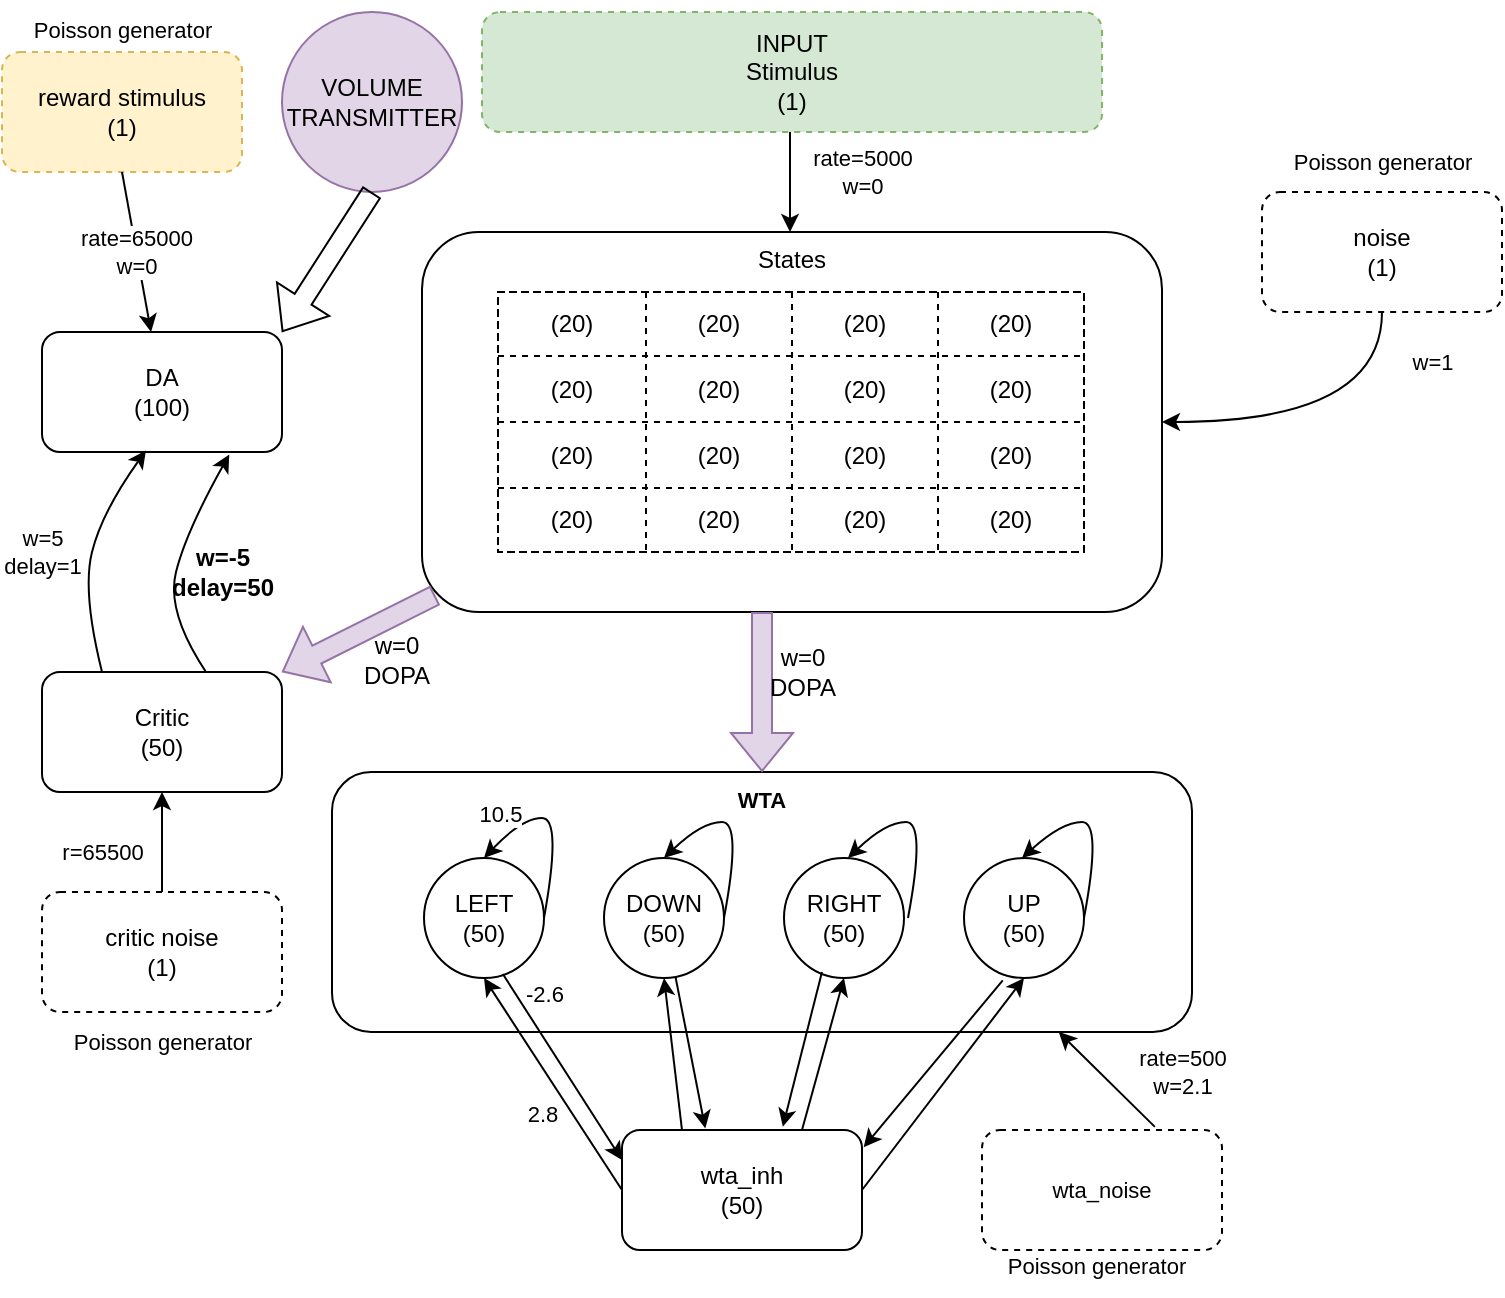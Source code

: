 <mxfile version="20.0.4" type="device"><diagram id="TqJKKpAt_f0XUR_mfn19" name="Page-1"><mxGraphModel dx="1038" dy="578" grid="1" gridSize="10" guides="1" tooltips="1" connect="1" arrows="1" fold="1" page="1" pageScale="1" pageWidth="827" pageHeight="1169" math="0" shadow="0"><root><mxCell id="0"/><mxCell id="1" parent="0"/><mxCell id="GTqaI5zs6q6qDNkmL9B8-1" value="States&lt;br&gt;" style="rounded=1;whiteSpace=wrap;html=1;verticalAlign=top;" vertex="1" parent="1"><mxGeometry x="220" y="140" width="370" height="190" as="geometry"/></mxCell><mxCell id="GTqaI5zs6q6qDNkmL9B8-18" value="" style="shape=table;html=1;whiteSpace=wrap;startSize=0;container=1;collapsible=0;childLayout=tableLayout;swimlaneLine=1;dashed=1;" vertex="1" parent="1"><mxGeometry x="258" y="170" width="293" height="130" as="geometry"/></mxCell><mxCell id="GTqaI5zs6q6qDNkmL9B8-19" value="" style="shape=tableRow;horizontal=0;startSize=0;swimlaneHead=0;swimlaneBody=0;top=0;left=0;bottom=0;right=0;collapsible=0;dropTarget=0;fillColor=none;points=[[0,0.5],[1,0.5]];portConstraint=eastwest;" vertex="1" parent="GTqaI5zs6q6qDNkmL9B8-18"><mxGeometry width="293" height="32" as="geometry"/></mxCell><mxCell id="GTqaI5zs6q6qDNkmL9B8-20" value="(20)" style="shape=partialRectangle;html=1;whiteSpace=wrap;connectable=0;fillColor=none;top=0;left=0;bottom=0;right=0;overflow=hidden;" vertex="1" parent="GTqaI5zs6q6qDNkmL9B8-19"><mxGeometry width="74" height="32" as="geometry"><mxRectangle width="74" height="32" as="alternateBounds"/></mxGeometry></mxCell><mxCell id="GTqaI5zs6q6qDNkmL9B8-21" value="(20)" style="shape=partialRectangle;html=1;whiteSpace=wrap;connectable=0;fillColor=none;top=0;left=0;bottom=0;right=0;overflow=hidden;" vertex="1" parent="GTqaI5zs6q6qDNkmL9B8-19"><mxGeometry x="74" width="73" height="32" as="geometry"><mxRectangle width="73" height="32" as="alternateBounds"/></mxGeometry></mxCell><mxCell id="GTqaI5zs6q6qDNkmL9B8-22" value="(20)" style="shape=partialRectangle;html=1;whiteSpace=wrap;connectable=0;fillColor=none;top=0;left=0;bottom=0;right=0;overflow=hidden;" vertex="1" parent="GTqaI5zs6q6qDNkmL9B8-19"><mxGeometry x="147" width="73" height="32" as="geometry"><mxRectangle width="73" height="32" as="alternateBounds"/></mxGeometry></mxCell><mxCell id="GTqaI5zs6q6qDNkmL9B8-44" value="(20)" style="shape=partialRectangle;html=1;whiteSpace=wrap;connectable=0;fillColor=none;top=0;left=0;bottom=0;right=0;overflow=hidden;" vertex="1" parent="GTqaI5zs6q6qDNkmL9B8-19"><mxGeometry x="220" width="73" height="32" as="geometry"><mxRectangle width="73" height="32" as="alternateBounds"/></mxGeometry></mxCell><mxCell id="GTqaI5zs6q6qDNkmL9B8-23" value="" style="shape=tableRow;horizontal=0;startSize=0;swimlaneHead=0;swimlaneBody=0;top=0;left=0;bottom=0;right=0;collapsible=0;dropTarget=0;fillColor=none;points=[[0,0.5],[1,0.5]];portConstraint=eastwest;" vertex="1" parent="GTqaI5zs6q6qDNkmL9B8-18"><mxGeometry y="32" width="293" height="33" as="geometry"/></mxCell><mxCell id="GTqaI5zs6q6qDNkmL9B8-24" value="(20)" style="shape=partialRectangle;html=1;whiteSpace=wrap;connectable=0;fillColor=none;top=0;left=0;bottom=0;right=0;overflow=hidden;" vertex="1" parent="GTqaI5zs6q6qDNkmL9B8-23"><mxGeometry width="74" height="33" as="geometry"><mxRectangle width="74" height="33" as="alternateBounds"/></mxGeometry></mxCell><mxCell id="GTqaI5zs6q6qDNkmL9B8-25" value="(20)" style="shape=partialRectangle;html=1;whiteSpace=wrap;connectable=0;fillColor=none;top=0;left=0;bottom=0;right=0;overflow=hidden;" vertex="1" parent="GTqaI5zs6q6qDNkmL9B8-23"><mxGeometry x="74" width="73" height="33" as="geometry"><mxRectangle width="73" height="33" as="alternateBounds"/></mxGeometry></mxCell><mxCell id="GTqaI5zs6q6qDNkmL9B8-26" value="(20)" style="shape=partialRectangle;html=1;whiteSpace=wrap;connectable=0;fillColor=none;top=0;left=0;bottom=0;right=0;overflow=hidden;" vertex="1" parent="GTqaI5zs6q6qDNkmL9B8-23"><mxGeometry x="147" width="73" height="33" as="geometry"><mxRectangle width="73" height="33" as="alternateBounds"/></mxGeometry></mxCell><mxCell id="GTqaI5zs6q6qDNkmL9B8-45" value="(20)" style="shape=partialRectangle;html=1;whiteSpace=wrap;connectable=0;fillColor=none;top=0;left=0;bottom=0;right=0;overflow=hidden;" vertex="1" parent="GTqaI5zs6q6qDNkmL9B8-23"><mxGeometry x="220" width="73" height="33" as="geometry"><mxRectangle width="73" height="33" as="alternateBounds"/></mxGeometry></mxCell><mxCell id="GTqaI5zs6q6qDNkmL9B8-27" value="" style="shape=tableRow;horizontal=0;startSize=0;swimlaneHead=0;swimlaneBody=0;top=0;left=0;bottom=0;right=0;collapsible=0;dropTarget=0;fillColor=none;points=[[0,0.5],[1,0.5]];portConstraint=eastwest;" vertex="1" parent="GTqaI5zs6q6qDNkmL9B8-18"><mxGeometry y="65" width="293" height="33" as="geometry"/></mxCell><mxCell id="GTqaI5zs6q6qDNkmL9B8-28" value="(20)" style="shape=partialRectangle;html=1;whiteSpace=wrap;connectable=0;fillColor=none;top=0;left=0;bottom=0;right=0;overflow=hidden;" vertex="1" parent="GTqaI5zs6q6qDNkmL9B8-27"><mxGeometry width="74" height="33" as="geometry"><mxRectangle width="74" height="33" as="alternateBounds"/></mxGeometry></mxCell><mxCell id="GTqaI5zs6q6qDNkmL9B8-29" value="(20)" style="shape=partialRectangle;html=1;whiteSpace=wrap;connectable=0;fillColor=none;top=0;left=0;bottom=0;right=0;overflow=hidden;" vertex="1" parent="GTqaI5zs6q6qDNkmL9B8-27"><mxGeometry x="74" width="73" height="33" as="geometry"><mxRectangle width="73" height="33" as="alternateBounds"/></mxGeometry></mxCell><mxCell id="GTqaI5zs6q6qDNkmL9B8-30" value="(20)" style="shape=partialRectangle;html=1;whiteSpace=wrap;connectable=0;fillColor=none;top=0;left=0;bottom=0;right=0;overflow=hidden;pointerEvents=1;" vertex="1" parent="GTqaI5zs6q6qDNkmL9B8-27"><mxGeometry x="147" width="73" height="33" as="geometry"><mxRectangle width="73" height="33" as="alternateBounds"/></mxGeometry></mxCell><mxCell id="GTqaI5zs6q6qDNkmL9B8-46" value="(20)" style="shape=partialRectangle;html=1;whiteSpace=wrap;connectable=0;fillColor=none;top=0;left=0;bottom=0;right=0;overflow=hidden;pointerEvents=1;" vertex="1" parent="GTqaI5zs6q6qDNkmL9B8-27"><mxGeometry x="220" width="73" height="33" as="geometry"><mxRectangle width="73" height="33" as="alternateBounds"/></mxGeometry></mxCell><mxCell id="GTqaI5zs6q6qDNkmL9B8-47" style="shape=tableRow;horizontal=0;startSize=0;swimlaneHead=0;swimlaneBody=0;top=0;left=0;bottom=0;right=0;collapsible=0;dropTarget=0;fillColor=none;points=[[0,0.5],[1,0.5]];portConstraint=eastwest;" vertex="1" parent="GTqaI5zs6q6qDNkmL9B8-18"><mxGeometry y="98" width="293" height="32" as="geometry"/></mxCell><mxCell id="GTqaI5zs6q6qDNkmL9B8-48" value="(20)" style="shape=partialRectangle;html=1;whiteSpace=wrap;connectable=0;fillColor=none;top=0;left=0;bottom=0;right=0;overflow=hidden;" vertex="1" parent="GTqaI5zs6q6qDNkmL9B8-47"><mxGeometry width="74" height="32" as="geometry"><mxRectangle width="74" height="32" as="alternateBounds"/></mxGeometry></mxCell><mxCell id="GTqaI5zs6q6qDNkmL9B8-49" value="(20)" style="shape=partialRectangle;html=1;whiteSpace=wrap;connectable=0;fillColor=none;top=0;left=0;bottom=0;right=0;overflow=hidden;" vertex="1" parent="GTqaI5zs6q6qDNkmL9B8-47"><mxGeometry x="74" width="73" height="32" as="geometry"><mxRectangle width="73" height="32" as="alternateBounds"/></mxGeometry></mxCell><mxCell id="GTqaI5zs6q6qDNkmL9B8-50" value="(20)" style="shape=partialRectangle;html=1;whiteSpace=wrap;connectable=0;fillColor=none;top=0;left=0;bottom=0;right=0;overflow=hidden;pointerEvents=1;" vertex="1" parent="GTqaI5zs6q6qDNkmL9B8-47"><mxGeometry x="147" width="73" height="32" as="geometry"><mxRectangle width="73" height="32" as="alternateBounds"/></mxGeometry></mxCell><mxCell id="GTqaI5zs6q6qDNkmL9B8-51" value="(20)" style="shape=partialRectangle;html=1;whiteSpace=wrap;connectable=0;fillColor=none;top=0;left=0;bottom=0;right=0;overflow=hidden;pointerEvents=1;" vertex="1" parent="GTqaI5zs6q6qDNkmL9B8-47"><mxGeometry x="220" width="73" height="32" as="geometry"><mxRectangle width="73" height="32" as="alternateBounds"/></mxGeometry></mxCell><mxCell id="GTqaI5zs6q6qDNkmL9B8-52" value="noise&lt;br&gt;(1)" style="rounded=1;whiteSpace=wrap;html=1;dashed=1;" vertex="1" parent="1"><mxGeometry x="640" y="120" width="120" height="60" as="geometry"/></mxCell><mxCell id="GTqaI5zs6q6qDNkmL9B8-56" value="&lt;span style=&quot;color: rgb(0, 0, 0); font-family: Helvetica; font-size: 11px; font-style: normal; font-variant-ligatures: normal; font-variant-caps: normal; font-weight: 400; letter-spacing: normal; orphans: 2; text-align: center; text-indent: 0px; text-transform: none; widows: 2; word-spacing: 0px; -webkit-text-stroke-width: 0px; text-decoration-thickness: initial; text-decoration-style: initial; text-decoration-color: initial; float: none; display: inline !important;&quot;&gt;rate=5000&lt;/span&gt;&lt;br style=&quot;color: rgb(0, 0, 0); font-family: Helvetica; font-size: 11px; font-style: normal; font-variant-ligatures: normal; font-variant-caps: normal; font-weight: 400; letter-spacing: normal; orphans: 2; text-align: center; text-indent: 0px; text-transform: none; widows: 2; word-spacing: 0px; -webkit-text-stroke-width: 0px; text-decoration-thickness: initial; text-decoration-style: initial; text-decoration-color: initial;&quot;&gt;&lt;span style=&quot;color: rgb(0, 0, 0); font-family: Helvetica; font-size: 11px; font-style: normal; font-variant-ligatures: normal; font-variant-caps: normal; font-weight: 400; letter-spacing: normal; orphans: 2; text-align: center; text-indent: 0px; text-transform: none; widows: 2; word-spacing: 0px; -webkit-text-stroke-width: 0px; text-decoration-thickness: initial; text-decoration-style: initial; text-decoration-color: initial; float: none; display: inline !important;&quot;&gt;w=0&lt;/span&gt;" style="rounded=1;orthogonalLoop=1;jettySize=auto;html=1;entryX=0.5;entryY=0;entryDx=0;entryDy=0;labelBackgroundColor=none;" edge="1" parent="1"><mxGeometry x="-0.2" y="36" relative="1" as="geometry"><mxPoint x="404" y="90" as="sourcePoint"/><mxPoint x="404" y="140" as="targetPoint"/><mxPoint as="offset"/></mxGeometry></mxCell><mxCell id="GTqaI5zs6q6qDNkmL9B8-55" value="INPUT&lt;br&gt;Stimulus&lt;br&gt;(1)" style="rounded=1;whiteSpace=wrap;html=1;dashed=1;fillColor=#d5e8d4;strokeColor=#82b366;" vertex="1" parent="1"><mxGeometry x="250" y="30" width="310" height="60" as="geometry"/></mxCell><mxCell id="GTqaI5zs6q6qDNkmL9B8-58" value="reward stimulus&lt;br&gt;(1)" style="rounded=1;whiteSpace=wrap;html=1;dashed=1;fillColor=#fff2cc;strokeColor=#d6b656;" vertex="1" parent="1"><mxGeometry x="10" y="50" width="120" height="60" as="geometry"/></mxCell><mxCell id="GTqaI5zs6q6qDNkmL9B8-59" value="DA&lt;br&gt;(100)" style="rounded=1;whiteSpace=wrap;html=1;" vertex="1" parent="1"><mxGeometry x="30" y="190" width="120" height="60" as="geometry"/></mxCell><mxCell id="GTqaI5zs6q6qDNkmL9B8-60" value="VOLUME&lt;br&gt;TRANSMITTER" style="ellipse;whiteSpace=wrap;html=1;aspect=fixed;fillColor=#e1d5e7;strokeColor=#9673a6;" vertex="1" parent="1"><mxGeometry x="150" y="30" width="90" height="90" as="geometry"/></mxCell><mxCell id="GTqaI5zs6q6qDNkmL9B8-61" value="Critic&lt;br&gt;(50)" style="rounded=1;whiteSpace=wrap;html=1;" vertex="1" parent="1"><mxGeometry x="30" y="360" width="120" height="60" as="geometry"/></mxCell><mxCell id="GTqaI5zs6q6qDNkmL9B8-62" value="critic noise&lt;br&gt;(1)" style="rounded=1;whiteSpace=wrap;html=1;dashed=1;" vertex="1" parent="1"><mxGeometry x="30" y="470" width="120" height="60" as="geometry"/></mxCell><mxCell id="GTqaI5zs6q6qDNkmL9B8-63" value="&lt;font size=&quot;1&quot; style=&quot;&quot;&gt;&lt;b style=&quot;font-size: 11px;&quot;&gt;WTA&lt;/b&gt;&lt;/font&gt;" style="rounded=1;whiteSpace=wrap;html=1;verticalAlign=top;" vertex="1" parent="1"><mxGeometry x="175" y="410" width="430" height="130" as="geometry"/></mxCell><mxCell id="GTqaI5zs6q6qDNkmL9B8-64" value="LEFT&lt;br&gt;(50)" style="ellipse;whiteSpace=wrap;html=1;aspect=fixed;verticalAlign=middle;" vertex="1" parent="1"><mxGeometry x="221" y="453" width="60" height="60" as="geometry"/></mxCell><mxCell id="GTqaI5zs6q6qDNkmL9B8-66" value="DOWN&lt;br&gt;(50)" style="ellipse;whiteSpace=wrap;html=1;aspect=fixed;verticalAlign=middle;" vertex="1" parent="1"><mxGeometry x="311" y="453" width="60" height="60" as="geometry"/></mxCell><mxCell id="GTqaI5zs6q6qDNkmL9B8-67" value="RIGHT&lt;br&gt;(50)" style="ellipse;whiteSpace=wrap;html=1;aspect=fixed;verticalAlign=middle;" vertex="1" parent="1"><mxGeometry x="401" y="453" width="60" height="60" as="geometry"/></mxCell><mxCell id="GTqaI5zs6q6qDNkmL9B8-68" value="UP&lt;br&gt;(50)" style="ellipse;whiteSpace=wrap;html=1;aspect=fixed;verticalAlign=middle;" vertex="1" parent="1"><mxGeometry x="491" y="453" width="60" height="60" as="geometry"/></mxCell><mxCell id="GTqaI5zs6q6qDNkmL9B8-71" value="" style="curved=1;endArrow=classic;html=1;rounded=0;exitX=1;exitY=0.5;exitDx=0;exitDy=0;entryX=0.5;entryY=0;entryDx=0;entryDy=0;" edge="1" parent="1" source="GTqaI5zs6q6qDNkmL9B8-64" target="GTqaI5zs6q6qDNkmL9B8-64"><mxGeometry width="50" height="50" relative="1" as="geometry"><mxPoint x="256" y="442" as="sourcePoint"/><mxPoint x="306" y="392" as="targetPoint"/><Array as="points"><mxPoint x="290" y="433"/><mxPoint x="270" y="433"/></Array></mxGeometry></mxCell><mxCell id="GTqaI5zs6q6qDNkmL9B8-72" value="10.5" style="edgeLabel;html=1;align=center;verticalAlign=middle;resizable=0;points=[];" vertex="1" connectable="0" parent="GTqaI5zs6q6qDNkmL9B8-71"><mxGeometry x="-0.171" y="2" relative="1" as="geometry"><mxPoint x="-28" y="-12" as="offset"/></mxGeometry></mxCell><mxCell id="GTqaI5zs6q6qDNkmL9B8-75" value="" style="curved=1;endArrow=classic;html=1;rounded=0;entryX=0.5;entryY=0;entryDx=0;entryDy=0;exitX=1;exitY=0.5;exitDx=0;exitDy=0;" edge="1" parent="1" source="GTqaI5zs6q6qDNkmL9B8-66" target="GTqaI5zs6q6qDNkmL9B8-66"><mxGeometry width="50" height="50" relative="1" as="geometry"><mxPoint x="371" y="485" as="sourcePoint"/><mxPoint x="341" y="455" as="targetPoint"/><Array as="points"><mxPoint x="380" y="435"/><mxPoint x="360" y="435"/></Array></mxGeometry></mxCell><mxCell id="GTqaI5zs6q6qDNkmL9B8-77" value="" style="curved=1;endArrow=classic;html=1;rounded=0;" edge="1" parent="1"><mxGeometry width="50" height="50" relative="1" as="geometry"><mxPoint x="463" y="483" as="sourcePoint"/><mxPoint x="433" y="453" as="targetPoint"/><Array as="points"><mxPoint x="472" y="435"/><mxPoint x="452" y="435"/></Array></mxGeometry></mxCell><mxCell id="GTqaI5zs6q6qDNkmL9B8-79" value="" style="curved=1;endArrow=classic;html=1;rounded=0;exitX=1;exitY=0.5;exitDx=0;exitDy=0;" edge="1" parent="1" source="GTqaI5zs6q6qDNkmL9B8-68"><mxGeometry width="50" height="50" relative="1" as="geometry"><mxPoint x="551" y="485" as="sourcePoint"/><mxPoint x="520" y="453" as="targetPoint"/><Array as="points"><mxPoint x="560" y="435"/><mxPoint x="540" y="435"/></Array></mxGeometry></mxCell><mxCell id="GTqaI5zs6q6qDNkmL9B8-81" value="wta_inh&lt;br&gt;(50)" style="rounded=1;whiteSpace=wrap;html=1;" vertex="1" parent="1"><mxGeometry x="320" y="589" width="120" height="60" as="geometry"/></mxCell><mxCell id="GTqaI5zs6q6qDNkmL9B8-84" value="2.8" style="endArrow=classic;html=1;rounded=0;exitX=0;exitY=0.5;exitDx=0;exitDy=0;entryX=0.5;entryY=1;entryDx=0;entryDy=0;labelBackgroundColor=none;" edge="1" parent="1" source="GTqaI5zs6q6qDNkmL9B8-81" target="GTqaI5zs6q6qDNkmL9B8-64"><mxGeometry x="-0.138" y="12" width="50" height="50" relative="1" as="geometry"><mxPoint x="390" y="430" as="sourcePoint"/><mxPoint x="440" y="380" as="targetPoint"/><mxPoint y="1" as="offset"/></mxGeometry></mxCell><mxCell id="GTqaI5zs6q6qDNkmL9B8-85" value="" style="endArrow=classic;html=1;rounded=0;exitX=0.25;exitY=0;exitDx=0;exitDy=0;entryX=0.5;entryY=1;entryDx=0;entryDy=0;" edge="1" parent="1" source="GTqaI5zs6q6qDNkmL9B8-81" target="GTqaI5zs6q6qDNkmL9B8-66"><mxGeometry width="50" height="50" relative="1" as="geometry"><mxPoint x="330" y="600" as="sourcePoint"/><mxPoint x="261" y="510" as="targetPoint"/></mxGeometry></mxCell><mxCell id="GTqaI5zs6q6qDNkmL9B8-86" value="" style="endArrow=classic;html=1;rounded=0;exitX=0.75;exitY=0;exitDx=0;exitDy=0;entryX=0.5;entryY=1;entryDx=0;entryDy=0;" edge="1" parent="1" source="GTqaI5zs6q6qDNkmL9B8-81" target="GTqaI5zs6q6qDNkmL9B8-67"><mxGeometry width="50" height="50" relative="1" as="geometry"><mxPoint x="360" y="570" as="sourcePoint"/><mxPoint x="351" y="510" as="targetPoint"/></mxGeometry></mxCell><mxCell id="GTqaI5zs6q6qDNkmL9B8-87" value="" style="endArrow=classic;html=1;rounded=0;exitX=1;exitY=0.5;exitDx=0;exitDy=0;entryX=0.5;entryY=1;entryDx=0;entryDy=0;" edge="1" parent="1" source="GTqaI5zs6q6qDNkmL9B8-81" target="GTqaI5zs6q6qDNkmL9B8-68"><mxGeometry width="50" height="50" relative="1" as="geometry"><mxPoint x="420" y="570" as="sourcePoint"/><mxPoint x="441" y="510" as="targetPoint"/></mxGeometry></mxCell><mxCell id="GTqaI5zs6q6qDNkmL9B8-88" value="" style="endArrow=classic;html=1;rounded=0;entryX=0;entryY=0.25;entryDx=0;entryDy=0;exitX=0.657;exitY=0.967;exitDx=0;exitDy=0;exitPerimeter=0;" edge="1" parent="1" source="GTqaI5zs6q6qDNkmL9B8-64" target="GTqaI5zs6q6qDNkmL9B8-81"><mxGeometry width="50" height="50" relative="1" as="geometry"><mxPoint x="390" y="430" as="sourcePoint"/><mxPoint x="440" y="380" as="targetPoint"/></mxGeometry></mxCell><mxCell id="GTqaI5zs6q6qDNkmL9B8-100" value="-2.6" style="edgeLabel;html=1;align=center;verticalAlign=middle;resizable=0;points=[];fontSize=11;labelBackgroundColor=none;" vertex="1" connectable="0" parent="GTqaI5zs6q6qDNkmL9B8-88"><mxGeometry x="-0.531" y="3" relative="1" as="geometry"><mxPoint x="4" y="-11" as="offset"/></mxGeometry></mxCell><mxCell id="GTqaI5zs6q6qDNkmL9B8-89" value="" style="endArrow=classic;html=1;rounded=0;entryX=0.347;entryY=-0.013;entryDx=0;entryDy=0;entryPerimeter=0;" edge="1" parent="1" source="GTqaI5zs6q6qDNkmL9B8-66" target="GTqaI5zs6q6qDNkmL9B8-81"><mxGeometry width="50" height="50" relative="1" as="geometry"><mxPoint x="270.42" y="508.02" as="sourcePoint"/><mxPoint x="330" y="585" as="targetPoint"/></mxGeometry></mxCell><mxCell id="GTqaI5zs6q6qDNkmL9B8-90" value="" style="endArrow=classic;html=1;rounded=0;entryX=0.67;entryY=-0.027;entryDx=0;entryDy=0;entryPerimeter=0;" edge="1" parent="1" target="GTqaI5zs6q6qDNkmL9B8-81"><mxGeometry width="50" height="50" relative="1" as="geometry"><mxPoint x="420" y="510" as="sourcePoint"/><mxPoint x="371.64" y="569.22" as="targetPoint"/></mxGeometry></mxCell><mxCell id="GTqaI5zs6q6qDNkmL9B8-91" value="" style="endArrow=classic;html=1;rounded=0;exitX=0.323;exitY=1.02;exitDx=0;exitDy=0;exitPerimeter=0;entryX=1.007;entryY=0.143;entryDx=0;entryDy=0;entryPerimeter=0;" edge="1" parent="1" source="GTqaI5zs6q6qDNkmL9B8-68" target="GTqaI5zs6q6qDNkmL9B8-81"><mxGeometry width="50" height="50" relative="1" as="geometry"><mxPoint x="453.18" y="507.6" as="sourcePoint"/><mxPoint x="440" y="580" as="targetPoint"/></mxGeometry></mxCell><mxCell id="GTqaI5zs6q6qDNkmL9B8-92" value="r=65500" style="endArrow=classic;html=1;rounded=0;entryX=0.5;entryY=1;entryDx=0;entryDy=0;exitX=0.5;exitY=0;exitDx=0;exitDy=0;labelBackgroundColor=none;" edge="1" parent="1" source="GTqaI5zs6q6qDNkmL9B8-62" target="GTqaI5zs6q6qDNkmL9B8-61"><mxGeometry x="-0.2" y="30" width="50" height="50" relative="1" as="geometry"><mxPoint x="390" y="470" as="sourcePoint"/><mxPoint x="440" y="420" as="targetPoint"/><mxPoint as="offset"/></mxGeometry></mxCell><mxCell id="GTqaI5zs6q6qDNkmL9B8-93" value="" style="shape=flexArrow;endArrow=classic;html=1;rounded=0;exitX=0.5;exitY=1;exitDx=0;exitDy=0;entryX=1;entryY=0;entryDx=0;entryDy=0;" edge="1" parent="1" source="GTqaI5zs6q6qDNkmL9B8-60" target="GTqaI5zs6q6qDNkmL9B8-59"><mxGeometry width="50" height="50" relative="1" as="geometry"><mxPoint x="390" y="430" as="sourcePoint"/><mxPoint x="440" y="380" as="targetPoint"/></mxGeometry></mxCell><mxCell id="GTqaI5zs6q6qDNkmL9B8-94" value="rate=65000&lt;br&gt;w=0" style="endArrow=classic;html=1;rounded=0;exitX=0.5;exitY=1;exitDx=0;exitDy=0;" edge="1" parent="1" source="GTqaI5zs6q6qDNkmL9B8-58" target="GTqaI5zs6q6qDNkmL9B8-59"><mxGeometry width="50" height="50" relative="1" as="geometry"><mxPoint x="390" y="330" as="sourcePoint"/><mxPoint x="440" y="280" as="targetPoint"/></mxGeometry></mxCell><mxCell id="GTqaI5zs6q6qDNkmL9B8-96" value="w=5&lt;br&gt;delay=1" style="curved=1;endArrow=classic;html=1;rounded=0;exitX=0.25;exitY=0;exitDx=0;exitDy=0;entryX=0.433;entryY=0.987;entryDx=0;entryDy=0;entryPerimeter=0;labelBackgroundColor=none;" edge="1" parent="1" source="GTqaI5zs6q6qDNkmL9B8-61" target="GTqaI5zs6q6qDNkmL9B8-59"><mxGeometry x="-0.072" y="24" width="50" height="50" relative="1" as="geometry"><mxPoint x="60" y="330" as="sourcePoint"/><mxPoint x="110" y="280" as="targetPoint"/><Array as="points"><mxPoint x="50" y="320"/><mxPoint x="60" y="280"/></Array><mxPoint as="offset"/></mxGeometry></mxCell><mxCell id="GTqaI5zs6q6qDNkmL9B8-97" value="w=-5&lt;br style=&quot;font-size: 12px;&quot;&gt;delay=50" style="curved=1;endArrow=classic;html=1;rounded=0;exitX=0.5;exitY=0;exitDx=0;exitDy=0;entryX=0.597;entryY=1.02;entryDx=0;entryDy=0;entryPerimeter=0;fontStyle=1;fontSize=12;labelBackgroundColor=none;" edge="1" parent="1"><mxGeometry x="0.023" y="-22" width="50" height="50" relative="1" as="geometry"><mxPoint x="112" y="360" as="sourcePoint"/><mxPoint x="123.64" y="251.2" as="targetPoint"/><Array as="points"><mxPoint x="92" y="330"/><mxPoint x="102" y="290"/></Array><mxPoint as="offset"/></mxGeometry></mxCell><mxCell id="GTqaI5zs6q6qDNkmL9B8-98" value="w=0&lt;br&gt;DOPA" style="shape=flexArrow;endArrow=classic;html=1;rounded=0;fontSize=12;entryX=0.5;entryY=0;entryDx=0;entryDy=0;fillColor=#e1d5e7;strokeColor=#9673a6;labelBackgroundColor=none;" edge="1" parent="1" target="GTqaI5zs6q6qDNkmL9B8-63"><mxGeometry x="-0.25" y="20" width="50" height="50" relative="1" as="geometry"><mxPoint x="390" y="330" as="sourcePoint"/><mxPoint x="440" y="260" as="targetPoint"/><mxPoint as="offset"/></mxGeometry></mxCell><mxCell id="GTqaI5zs6q6qDNkmL9B8-99" value="w=0&lt;br&gt;DOPA" style="shape=flexArrow;endArrow=classic;html=1;rounded=0;fontSize=12;fillColor=#e1d5e7;strokeColor=#9673a6;exitX=0.018;exitY=0.956;exitDx=0;exitDy=0;exitPerimeter=0;labelBackgroundColor=none;" edge="1" parent="1" source="GTqaI5zs6q6qDNkmL9B8-1" target="GTqaI5zs6q6qDNkmL9B8-61"><mxGeometry x="-0.25" y="20" width="50" height="50" relative="1" as="geometry"><mxPoint x="400" y="340" as="sourcePoint"/><mxPoint x="400" y="420" as="targetPoint"/><mxPoint as="offset"/></mxGeometry></mxCell><mxCell id="GTqaI5zs6q6qDNkmL9B8-101" value="wta_noise" style="rounded=1;whiteSpace=wrap;html=1;fontSize=11;dashed=1;" vertex="1" parent="1"><mxGeometry x="500" y="589" width="120" height="60" as="geometry"/></mxCell><mxCell id="GTqaI5zs6q6qDNkmL9B8-102" value="rate=500&lt;br&gt;w=2.1" style="endArrow=classic;html=1;rounded=0;fontSize=11;exitX=0.687;exitY=-0.043;exitDx=0;exitDy=0;entryX=0.845;entryY=1;entryDx=0;entryDy=0;entryPerimeter=0;exitPerimeter=0;labelBackgroundColor=none;" edge="1" parent="1" target="GTqaI5zs6q6qDNkmL9B8-63"><mxGeometry x="-0.716" y="-29" width="50" height="50" relative="1" as="geometry"><mxPoint x="586.44" y="587.42" as="sourcePoint"/><mxPoint x="543.21" y="542.95" as="targetPoint"/><mxPoint as="offset"/></mxGeometry></mxCell><mxCell id="GTqaI5zs6q6qDNkmL9B8-105" value="w=1" style="endArrow=classic;html=1;fontSize=11;exitX=0.5;exitY=1;exitDx=0;exitDy=0;labelBackgroundColor=none;edgeStyle=orthogonalEdgeStyle;curved=1;entryX=1;entryY=0.5;entryDx=0;entryDy=0;" edge="1" parent="1" source="GTqaI5zs6q6qDNkmL9B8-52" target="GTqaI5zs6q6qDNkmL9B8-1"><mxGeometry x="-0.7" y="25" width="50" height="50" relative="1" as="geometry"><mxPoint x="390" y="310" as="sourcePoint"/><mxPoint x="450" y="140" as="targetPoint"/><mxPoint as="offset"/></mxGeometry></mxCell><mxCell id="GTqaI5zs6q6qDNkmL9B8-107" value="Poisson generator" style="text;html=1;align=center;verticalAlign=middle;resizable=0;points=[];autosize=1;strokeColor=none;fillColor=none;fontSize=11;" vertex="1" parent="1"><mxGeometry x="645" y="90" width="110" height="30" as="geometry"/></mxCell><mxCell id="GTqaI5zs6q6qDNkmL9B8-108" value="Poisson generator" style="text;html=1;align=center;verticalAlign=middle;resizable=0;points=[];autosize=1;strokeColor=none;fillColor=none;fontSize=11;" vertex="1" parent="1"><mxGeometry x="35" y="530" width="110" height="30" as="geometry"/></mxCell><mxCell id="GTqaI5zs6q6qDNkmL9B8-109" value="Poisson generator" style="text;html=1;align=center;verticalAlign=middle;resizable=0;points=[];autosize=1;strokeColor=none;fillColor=none;fontSize=11;" vertex="1" parent="1"><mxGeometry x="15" y="24" width="110" height="30" as="geometry"/></mxCell><mxCell id="GTqaI5zs6q6qDNkmL9B8-110" value="Poisson generator" style="text;html=1;align=center;verticalAlign=middle;resizable=0;points=[];autosize=1;strokeColor=none;fillColor=none;fontSize=11;" vertex="1" parent="1"><mxGeometry x="502" y="642" width="110" height="30" as="geometry"/></mxCell></root></mxGraphModel></diagram></mxfile>